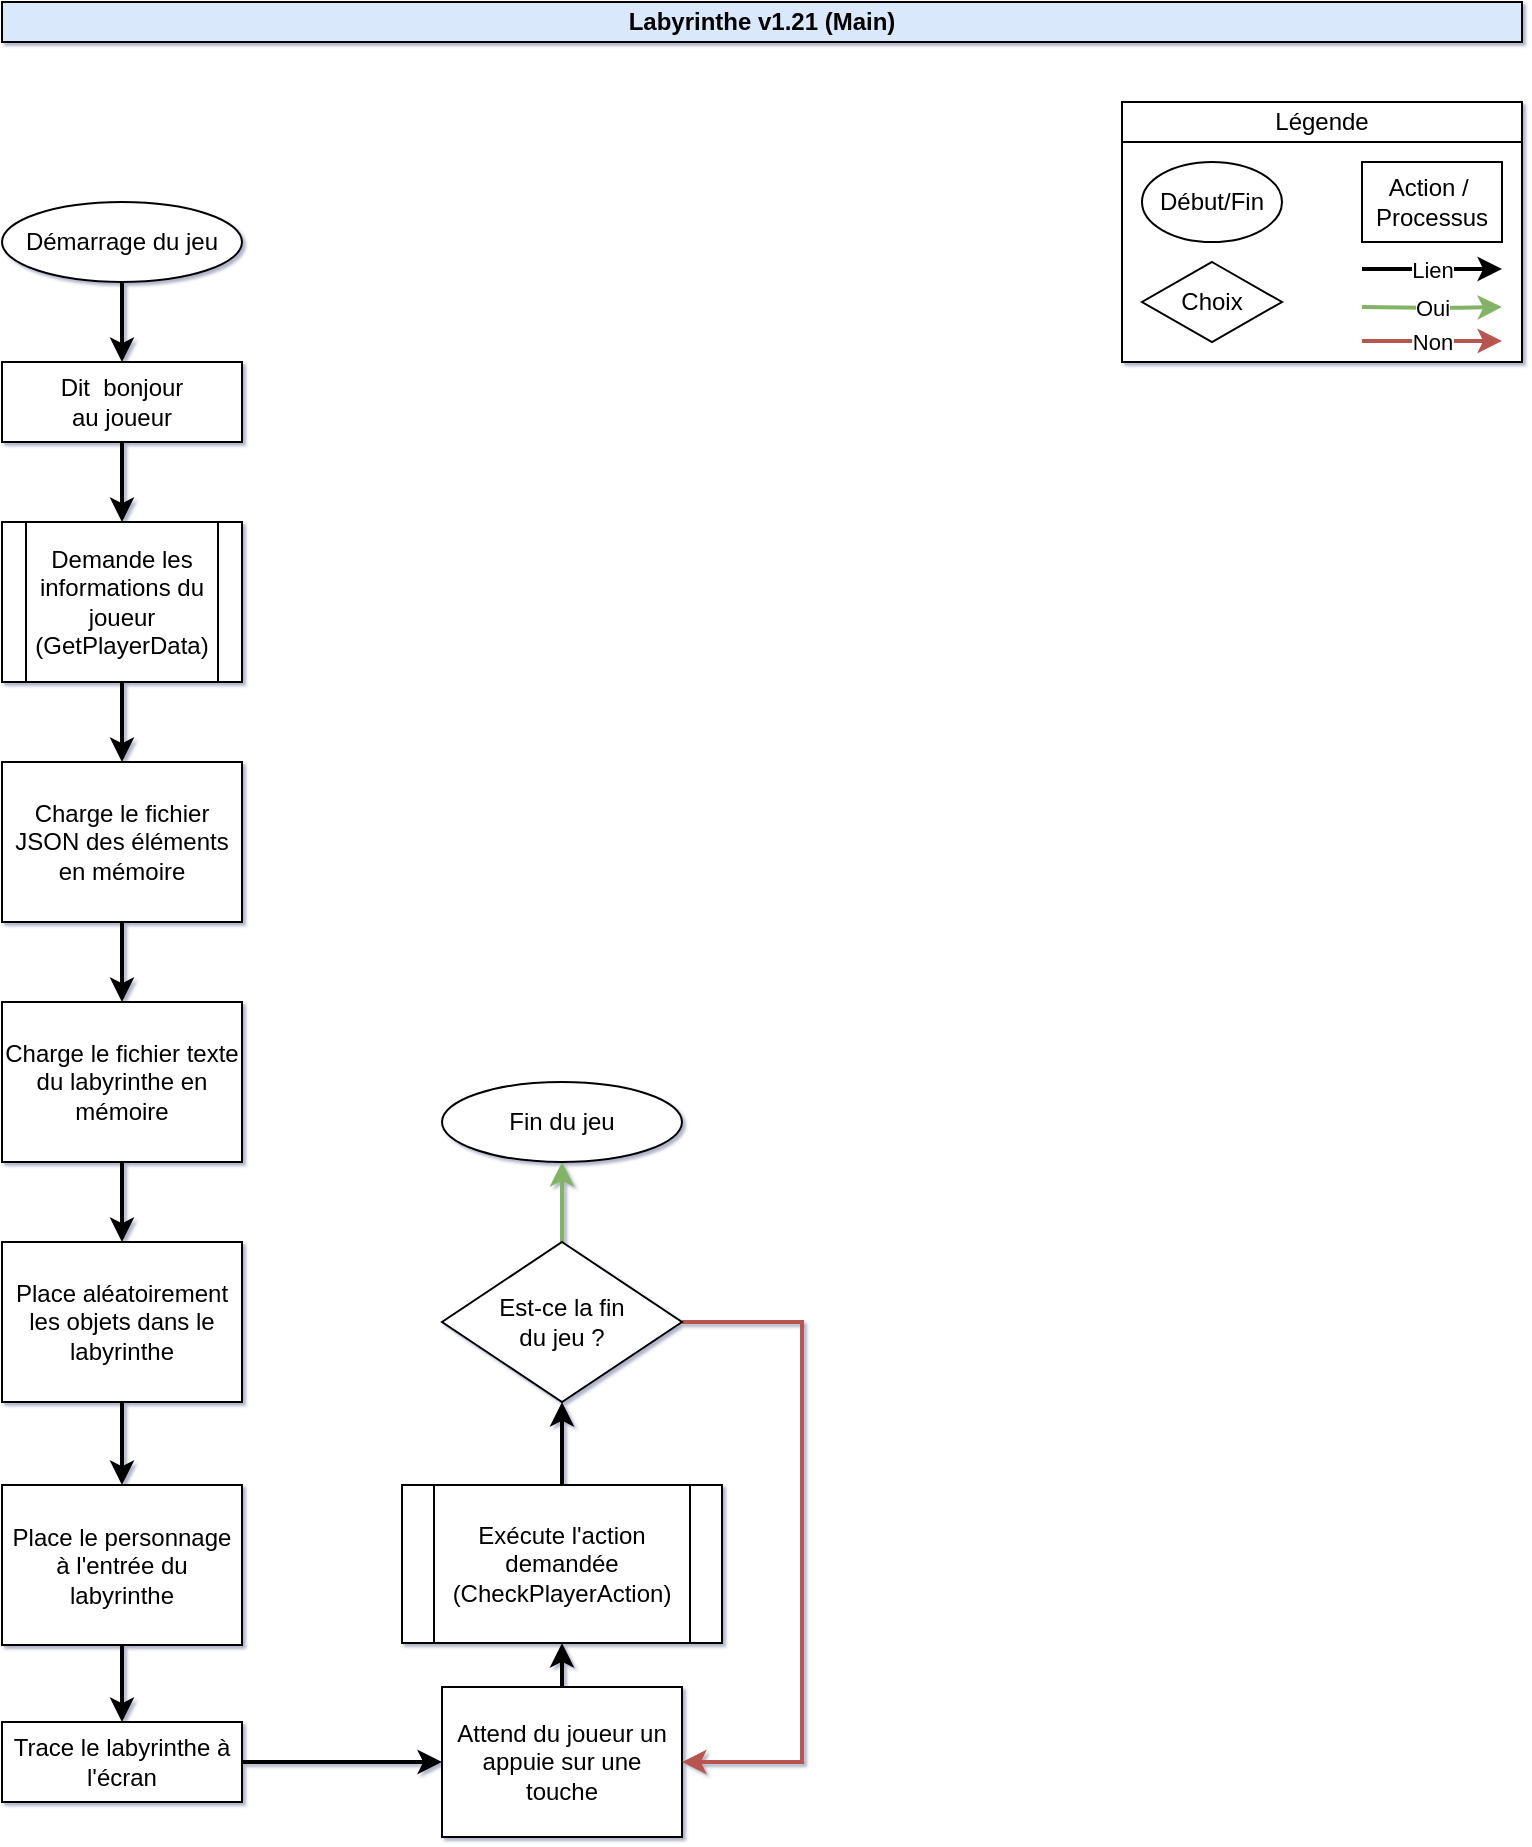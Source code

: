 <mxfile version="12.3.2" type="device" pages="3"><diagram id="22BCVVgQXOt4xU70KWVe" name="Main"><mxGraphModel dx="1086" dy="806" grid="1" gridSize="10" guides="1" tooltips="1" connect="1" arrows="1" fold="1" page="1" pageScale="1" pageWidth="827" pageHeight="1169" math="0" shadow="1"><root><mxCell id="0"/><mxCell id="1" parent="0"/><mxCell id="TJeggRest-hVpRtpfZT9-1" value="Démarrage du jeu" style="ellipse;whiteSpace=wrap;html=1;" parent="1" vertex="1"><mxGeometry x="40" y="120" width="120" height="40" as="geometry"/></mxCell><mxCell id="TJeggRest-hVpRtpfZT9-2" value="Dit&amp;nbsp; bonjour&lt;br&gt;au joueur" style="rounded=0;whiteSpace=wrap;html=1;" parent="1" vertex="1"><mxGeometry x="40" y="200" width="120" height="40" as="geometry"/></mxCell><mxCell id="TJeggRest-hVpRtpfZT9-6" value="" style="endArrow=classic;html=1;strokeWidth=2;exitX=0.5;exitY=1;exitDx=0;exitDy=0;entryX=0.5;entryY=0;entryDx=0;entryDy=0;" parent="1" source="TJeggRest-hVpRtpfZT9-1" target="TJeggRest-hVpRtpfZT9-2" edge="1"><mxGeometry width="50" height="50" relative="1" as="geometry"><mxPoint x="238" y="230" as="sourcePoint"/><mxPoint x="288" y="180" as="targetPoint"/></mxGeometry></mxCell><mxCell id="TJeggRest-hVpRtpfZT9-8" value="" style="endArrow=classic;html=1;strokeWidth=2;exitX=0.5;exitY=1;exitDx=0;exitDy=0;entryX=0.5;entryY=0;entryDx=0;entryDy=0;" parent="1" source="TJeggRest-hVpRtpfZT9-2" target="S3ynBQ1dF7IIiQhIlIa0-1" edge="1"><mxGeometry width="50" height="50" relative="1" as="geometry"><mxPoint x="118" y="180" as="sourcePoint"/><mxPoint x="98" y="280" as="targetPoint"/></mxGeometry></mxCell><mxCell id="TJeggRest-hVpRtpfZT9-9" value="Charge le fichier JSON des éléments en mémoire" style="rounded=0;whiteSpace=wrap;html=1;" parent="1" vertex="1"><mxGeometry x="40" y="400" width="120" height="80" as="geometry"/></mxCell><mxCell id="TJeggRest-hVpRtpfZT9-10" value="Place le personnage à l'entrée du labyrinthe" style="rounded=0;whiteSpace=wrap;html=1;" parent="1" vertex="1"><mxGeometry x="40" y="761.5" width="120" height="80" as="geometry"/></mxCell><mxCell id="TJeggRest-hVpRtpfZT9-31" style="edgeStyle=orthogonalEdgeStyle;rounded=0;orthogonalLoop=1;jettySize=auto;html=1;entryX=0;entryY=0.5;entryDx=0;entryDy=0;strokeWidth=2;" parent="1" source="TJeggRest-hVpRtpfZT9-11" target="TJeggRest-hVpRtpfZT9-15" edge="1"><mxGeometry relative="1" as="geometry"/></mxCell><mxCell id="TJeggRest-hVpRtpfZT9-11" value="Trace le labyrinthe à l'écran" style="rounded=0;whiteSpace=wrap;html=1;" parent="1" vertex="1"><mxGeometry x="40" y="880" width="120" height="40" as="geometry"/></mxCell><mxCell id="TJeggRest-hVpRtpfZT9-12" value="" style="endArrow=classic;html=1;strokeWidth=2;exitX=0.5;exitY=1;exitDx=0;exitDy=0;entryX=0.5;entryY=0;entryDx=0;entryDy=0;" parent="1" source="TJeggRest-hVpRtpfZT9-10" target="TJeggRest-hVpRtpfZT9-11" edge="1"><mxGeometry width="50" height="50" relative="1" as="geometry"><mxPoint x="108" y="570" as="sourcePoint"/><mxPoint x="108" y="610" as="targetPoint"/></mxGeometry></mxCell><mxCell id="TJeggRest-hVpRtpfZT9-32" style="edgeStyle=orthogonalEdgeStyle;rounded=0;orthogonalLoop=1;jettySize=auto;html=1;exitX=0.5;exitY=0;exitDx=0;exitDy=0;entryX=0.5;entryY=1;entryDx=0;entryDy=0;strokeWidth=2;" parent="1" source="TJeggRest-hVpRtpfZT9-15" target="S3ynBQ1dF7IIiQhIlIa0-3" edge="1"><mxGeometry relative="1" as="geometry"/></mxCell><mxCell id="TJeggRest-hVpRtpfZT9-15" value="Attend du joueur un appuie sur une touche" style="rounded=0;whiteSpace=wrap;html=1;" parent="1" vertex="1"><mxGeometry x="260" y="862.5" width="120" height="75" as="geometry"/></mxCell><mxCell id="TJeggRest-hVpRtpfZT9-57" value="" style="edgeStyle=orthogonalEdgeStyle;rounded=0;orthogonalLoop=1;jettySize=auto;html=1;strokeWidth=2;fillColor=#d5e8d4;strokeColor=#82b366;exitX=0.5;exitY=0;exitDx=0;exitDy=0;entryX=0.5;entryY=1;entryDx=0;entryDy=0;" parent="1" source="S3ynBQ1dF7IIiQhIlIa0-4" target="S3ynBQ1dF7IIiQhIlIa0-5" edge="1"><mxGeometry relative="1" as="geometry"/></mxCell><mxCell id="TJeggRest-hVpRtpfZT9-53" style="edgeStyle=orthogonalEdgeStyle;rounded=0;orthogonalLoop=1;jettySize=auto;html=1;strokeWidth=2;fillColor=#f8cecc;strokeColor=#b85450;exitX=1;exitY=0.5;exitDx=0;exitDy=0;entryX=1;entryY=0.5;entryDx=0;entryDy=0;" parent="1" source="S3ynBQ1dF7IIiQhIlIa0-4" edge="1" target="TJeggRest-hVpRtpfZT9-15"><mxGeometry relative="1" as="geometry"><Array as="points"><mxPoint x="440" y="680"/><mxPoint x="440" y="900"/></Array><mxPoint x="358" y="920" as="targetPoint"/></mxGeometry></mxCell><mxCell id="TJeggRest-hVpRtpfZT9-61" value="Labyrinthe v1.21 (Main)" style="text;html=1;strokeColor=#000000;fillColor=#dae8fc;align=center;verticalAlign=middle;whiteSpace=wrap;rounded=0;fontStyle=1" parent="1" vertex="1"><mxGeometry x="40" y="20" width="760" height="20" as="geometry"/></mxCell><mxCell id="TJeggRest-hVpRtpfZT9-62" value="" style="rounded=0;whiteSpace=wrap;html=1;strokeColor=#000000;" parent="1" vertex="1"><mxGeometry x="600" y="70" width="200" height="130" as="geometry"/></mxCell><mxCell id="TJeggRest-hVpRtpfZT9-63" value="Début/Fin" style="ellipse;whiteSpace=wrap;html=1;" parent="1" vertex="1"><mxGeometry x="610" y="100" width="70" height="40" as="geometry"/></mxCell><mxCell id="TJeggRest-hVpRtpfZT9-65" value="Action /&amp;nbsp;&lt;br&gt;Processus" style="rounded=0;whiteSpace=wrap;html=1;" parent="1" vertex="1"><mxGeometry x="720" y="100" width="70" height="40" as="geometry"/></mxCell><mxCell id="TJeggRest-hVpRtpfZT9-66" value="Choix" style="rhombus;whiteSpace=wrap;html=1;strokeColor=#000000;" parent="1" vertex="1"><mxGeometry x="610" y="150" width="70" height="40" as="geometry"/></mxCell><mxCell id="TJeggRest-hVpRtpfZT9-68" value="Lien" style="endArrow=classic;html=1;strokeWidth=2;" parent="1" edge="1"><mxGeometry width="50" height="50" relative="1" as="geometry"><mxPoint x="720" y="153.5" as="sourcePoint"/><mxPoint x="790" y="153.5" as="targetPoint"/></mxGeometry></mxCell><mxCell id="TJeggRest-hVpRtpfZT9-71" value="Légende" style="rounded=0;whiteSpace=wrap;html=1;strokeColor=#000000;" parent="1" vertex="1"><mxGeometry x="600" y="70" width="200" height="20" as="geometry"/></mxCell><mxCell id="TJeggRest-hVpRtpfZT9-74" value="Oui" style="endArrow=classic;html=1;strokeWidth=2;fillColor=#d5e8d4;strokeColor=#82b366;" parent="1" edge="1"><mxGeometry width="50" height="50" relative="1" as="geometry"><mxPoint x="720" y="172.5" as="sourcePoint"/><mxPoint x="790" y="172.5" as="targetPoint"/><Array as="points"><mxPoint x="760" y="173"/></Array></mxGeometry></mxCell><mxCell id="TJeggRest-hVpRtpfZT9-75" value="Non" style="endArrow=classic;html=1;strokeWidth=2;fillColor=#f8cecc;strokeColor=#b85450;" parent="1" edge="1"><mxGeometry width="50" height="50" relative="1" as="geometry"><mxPoint x="720" y="189.5" as="sourcePoint"/><mxPoint x="790" y="189.5" as="targetPoint"/></mxGeometry></mxCell><mxCell id="B906eJKEYSrAKfcNrqEf-1" value="&lt;span style=&quot;white-space: normal&quot;&gt;Charge le fichier texte du labyrinthe en mémoire&lt;/span&gt;" style="rounded=0;whiteSpace=wrap;html=1;" parent="1" vertex="1"><mxGeometry x="40" y="520" width="120" height="80" as="geometry"/></mxCell><mxCell id="B906eJKEYSrAKfcNrqEf-2" value="" style="endArrow=classic;html=1;strokeWidth=2;exitX=0.5;exitY=1;exitDx=0;exitDy=0;entryX=0.5;entryY=0;entryDx=0;entryDy=0;" parent="1" source="TJeggRest-hVpRtpfZT9-9" target="B906eJKEYSrAKfcNrqEf-1" edge="1"><mxGeometry width="50" height="50" relative="1" as="geometry"><mxPoint x="98" y="520" as="sourcePoint"/><mxPoint x="98" y="760" as="targetPoint"/></mxGeometry></mxCell><mxCell id="B906eJKEYSrAKfcNrqEf-5" style="edgeStyle=orthogonalEdgeStyle;rounded=0;orthogonalLoop=1;jettySize=auto;html=1;exitX=0.5;exitY=1;exitDx=0;exitDy=0;entryX=0.5;entryY=0;entryDx=0;entryDy=0;strokeWidth=2;" parent="1" source="B906eJKEYSrAKfcNrqEf-3" target="TJeggRest-hVpRtpfZT9-10" edge="1"><mxGeometry relative="1" as="geometry"/></mxCell><mxCell id="B906eJKEYSrAKfcNrqEf-3" value="Place aléatoirement les objets dans le labyrinthe" style="rounded=0;whiteSpace=wrap;html=1;" parent="1" vertex="1"><mxGeometry x="40" y="640" width="120" height="80" as="geometry"/></mxCell><mxCell id="B906eJKEYSrAKfcNrqEf-4" value="" style="endArrow=classic;html=1;strokeWidth=2;exitX=0.5;exitY=1;exitDx=0;exitDy=0;entryX=0.5;entryY=0;entryDx=0;entryDy=0;" parent="1" source="B906eJKEYSrAKfcNrqEf-1" target="B906eJKEYSrAKfcNrqEf-3" edge="1"><mxGeometry width="50" height="50" relative="1" as="geometry"><mxPoint x="98" y="640" as="sourcePoint"/><mxPoint x="98" y="760" as="targetPoint"/></mxGeometry></mxCell><mxCell id="S3ynBQ1dF7IIiQhIlIa0-2" style="edgeStyle=orthogonalEdgeStyle;rounded=0;orthogonalLoop=1;jettySize=auto;html=1;entryX=0.5;entryY=0;entryDx=0;entryDy=0;strokeWidth=2;" edge="1" parent="1" source="S3ynBQ1dF7IIiQhIlIa0-1" target="TJeggRest-hVpRtpfZT9-9"><mxGeometry relative="1" as="geometry"/></mxCell><mxCell id="S3ynBQ1dF7IIiQhIlIa0-1" value="Demande les informations du joueur&lt;br&gt;(GetPlayerData)" style="shape=process;whiteSpace=wrap;html=1;backgroundOutline=1;" vertex="1" parent="1"><mxGeometry x="40" y="280" width="120" height="80" as="geometry"/></mxCell><mxCell id="S3ynBQ1dF7IIiQhIlIa0-6" style="edgeStyle=orthogonalEdgeStyle;rounded=0;orthogonalLoop=1;jettySize=auto;html=1;entryX=0.5;entryY=1;entryDx=0;entryDy=0;strokeWidth=2;" edge="1" parent="1" source="S3ynBQ1dF7IIiQhIlIa0-3" target="S3ynBQ1dF7IIiQhIlIa0-4"><mxGeometry relative="1" as="geometry"/></mxCell><mxCell id="S3ynBQ1dF7IIiQhIlIa0-3" value="Exécute l'action demandée&lt;br&gt;(CheckPlayerAction)" style="shape=process;whiteSpace=wrap;html=1;backgroundOutline=1;" vertex="1" parent="1"><mxGeometry x="240" y="761.5" width="160" height="79" as="geometry"/></mxCell><mxCell id="S3ynBQ1dF7IIiQhIlIa0-4" value="Est-ce la fin&lt;br&gt;du jeu ?" style="rhombus;whiteSpace=wrap;html=1;" vertex="1" parent="1"><mxGeometry x="260" y="640" width="120" height="80" as="geometry"/></mxCell><mxCell id="S3ynBQ1dF7IIiQhIlIa0-5" value="Fin du jeu" style="ellipse;whiteSpace=wrap;html=1;" vertex="1" parent="1"><mxGeometry x="260" y="560" width="120" height="40" as="geometry"/></mxCell></root></mxGraphModel></diagram><diagram id="LyIRMfTjGdFzCc_84nLe" name="GetPlayerData"><mxGraphModel dx="1086" dy="806" grid="1" gridSize="10" guides="1" tooltips="1" connect="1" arrows="1" fold="1" page="1" pageScale="1" pageWidth="827" pageHeight="1169" math="0" shadow="0"><root><mxCell id="62RoS8IomQHKgxI6j1rF-0"/><mxCell id="62RoS8IomQHKgxI6j1rF-1" parent="62RoS8IomQHKgxI6j1rF-0"/><mxCell id="MJ6RHGpvH4l5yKSCgv6k-0" value="Début de la fonction" style="ellipse;whiteSpace=wrap;html=1;" vertex="1" parent="62RoS8IomQHKgxI6j1rF-1"><mxGeometry x="282" y="120" width="120" height="40" as="geometry"/></mxCell><mxCell id="MJ6RHGpvH4l5yKSCgv6k-2" value="Demande son nom au joueur" style="rounded=0;whiteSpace=wrap;html=1;" vertex="1" parent="62RoS8IomQHKgxI6j1rF-1"><mxGeometry x="282" y="200" width="120" height="40" as="geometry"/></mxCell><mxCell id="hg0xn4NGWeJwZ_eV-Nwo-10" style="edgeStyle=orthogonalEdgeStyle;rounded=0;orthogonalLoop=1;jettySize=auto;html=1;exitX=0.5;exitY=1;exitDx=0;exitDy=0;entryX=0.5;entryY=0;entryDx=0;entryDy=0;fillColor=#d5e8d4;strokeColor=#82b366;strokeWidth=2;" edge="1" parent="62RoS8IomQHKgxI6j1rF-1" source="MJ6RHGpvH4l5yKSCgv6k-3" target="hg0xn4NGWeJwZ_eV-Nwo-9"><mxGeometry relative="1" as="geometry"/></mxCell><mxCell id="MJ6RHGpvH4l5yKSCgv6k-3" value="Le nom est &lt;br&gt;saisi ?" style="rhombus;whiteSpace=wrap;html=1;" vertex="1" parent="62RoS8IomQHKgxI6j1rF-1"><mxGeometry x="282" y="280" width="120" height="40" as="geometry"/></mxCell><mxCell id="MJ6RHGpvH4l5yKSCgv6k-4" value="" style="endArrow=classic;html=1;exitX=0;exitY=0.5;exitDx=0;exitDy=0;entryX=0;entryY=0.5;entryDx=0;entryDy=0;strokeWidth=2;fillColor=#f8cecc;strokeColor=#b85450;" edge="1" parent="62RoS8IomQHKgxI6j1rF-1" source="MJ6RHGpvH4l5yKSCgv6k-3" target="MJ6RHGpvH4l5yKSCgv6k-2"><mxGeometry width="50" height="50" relative="1" as="geometry"><mxPoint x="280" y="390" as="sourcePoint"/><mxPoint x="330" y="340" as="targetPoint"/><Array as="points"><mxPoint x="260" y="300"/><mxPoint x="260" y="220"/></Array></mxGeometry></mxCell><mxCell id="MJ6RHGpvH4l5yKSCgv6k-5" value="" style="endArrow=classic;html=1;strokeWidth=2;exitX=0.5;exitY=1;exitDx=0;exitDy=0;entryX=0.5;entryY=0;entryDx=0;entryDy=0;" edge="1" parent="62RoS8IomQHKgxI6j1rF-1" source="MJ6RHGpvH4l5yKSCgv6k-0" target="MJ6RHGpvH4l5yKSCgv6k-2"><mxGeometry width="50" height="50" relative="1" as="geometry"><mxPoint x="480" y="230" as="sourcePoint"/><mxPoint x="340" y="200" as="targetPoint"/></mxGeometry></mxCell><mxCell id="MJ6RHGpvH4l5yKSCgv6k-6" value="" style="endArrow=classic;html=1;strokeWidth=2;exitX=0.5;exitY=1;exitDx=0;exitDy=0;entryX=0.5;entryY=0;entryDx=0;entryDy=0;" edge="1" parent="62RoS8IomQHKgxI6j1rF-1" source="MJ6RHGpvH4l5yKSCgv6k-2" target="MJ6RHGpvH4l5yKSCgv6k-3"><mxGeometry width="50" height="50" relative="1" as="geometry"><mxPoint x="350" y="90" as="sourcePoint"/><mxPoint x="350" y="130" as="targetPoint"/></mxGeometry></mxCell><mxCell id="hg0xn4NGWeJwZ_eV-Nwo-0" value="Labyrinthe v1.21 (Get player data)" style="text;html=1;strokeColor=#000000;fillColor=#dae8fc;align=center;verticalAlign=middle;whiteSpace=wrap;rounded=0;fontStyle=1" vertex="1" parent="62RoS8IomQHKgxI6j1rF-1"><mxGeometry x="40" y="20" width="760" height="20" as="geometry"/></mxCell><mxCell id="hg0xn4NGWeJwZ_eV-Nwo-1" value="" style="rounded=0;whiteSpace=wrap;html=1;strokeColor=#000000;" vertex="1" parent="62RoS8IomQHKgxI6j1rF-1"><mxGeometry x="600" y="70" width="200" height="130" as="geometry"/></mxCell><mxCell id="hg0xn4NGWeJwZ_eV-Nwo-2" value="Début/Fin" style="ellipse;whiteSpace=wrap;html=1;" vertex="1" parent="62RoS8IomQHKgxI6j1rF-1"><mxGeometry x="610" y="100" width="70" height="40" as="geometry"/></mxCell><mxCell id="hg0xn4NGWeJwZ_eV-Nwo-3" value="Action /&amp;nbsp;&lt;br&gt;Processus" style="rounded=0;whiteSpace=wrap;html=1;" vertex="1" parent="62RoS8IomQHKgxI6j1rF-1"><mxGeometry x="720" y="100" width="70" height="40" as="geometry"/></mxCell><mxCell id="hg0xn4NGWeJwZ_eV-Nwo-4" value="Choix" style="rhombus;whiteSpace=wrap;html=1;strokeColor=#000000;" vertex="1" parent="62RoS8IomQHKgxI6j1rF-1"><mxGeometry x="610" y="150" width="70" height="40" as="geometry"/></mxCell><mxCell id="hg0xn4NGWeJwZ_eV-Nwo-5" value="Lien" style="endArrow=classic;html=1;strokeWidth=2;" edge="1" parent="62RoS8IomQHKgxI6j1rF-1"><mxGeometry width="50" height="50" relative="1" as="geometry"><mxPoint x="720" y="153.5" as="sourcePoint"/><mxPoint x="790" y="153.5" as="targetPoint"/></mxGeometry></mxCell><mxCell id="hg0xn4NGWeJwZ_eV-Nwo-6" value="Légende" style="rounded=0;whiteSpace=wrap;html=1;strokeColor=#000000;" vertex="1" parent="62RoS8IomQHKgxI6j1rF-1"><mxGeometry x="600" y="70" width="200" height="20" as="geometry"/></mxCell><mxCell id="hg0xn4NGWeJwZ_eV-Nwo-7" value="Oui" style="endArrow=classic;html=1;strokeWidth=2;fillColor=#d5e8d4;strokeColor=#82b366;" edge="1" parent="62RoS8IomQHKgxI6j1rF-1"><mxGeometry width="50" height="50" relative="1" as="geometry"><mxPoint x="720" y="172.5" as="sourcePoint"/><mxPoint x="790" y="172.5" as="targetPoint"/><Array as="points"><mxPoint x="760" y="173"/></Array></mxGeometry></mxCell><mxCell id="hg0xn4NGWeJwZ_eV-Nwo-8" value="Non" style="endArrow=classic;html=1;strokeWidth=2;fillColor=#f8cecc;strokeColor=#b85450;" edge="1" parent="62RoS8IomQHKgxI6j1rF-1"><mxGeometry width="50" height="50" relative="1" as="geometry"><mxPoint x="720" y="189.5" as="sourcePoint"/><mxPoint x="790" y="189.5" as="targetPoint"/></mxGeometry></mxCell><mxCell id="hg0xn4NGWeJwZ_eV-Nwo-9" value="Retour de &amp;lt;Nom&amp;gt;" style="ellipse;whiteSpace=wrap;html=1;" vertex="1" parent="62RoS8IomQHKgxI6j1rF-1"><mxGeometry x="282" y="360" width="120" height="40" as="geometry"/></mxCell></root></mxGraphModel></diagram><diagram id="oZ0uXhqIl3_WeDmedHBo" name="CheckPlayerAction"><mxGraphModel dx="1086" dy="806" grid="1" gridSize="10" guides="1" tooltips="1" connect="1" arrows="1" fold="1" page="1" pageScale="1" pageWidth="827" pageHeight="1169" math="0" shadow="0"><root><mxCell id="VJTsCVgeUJkcWkNpv4SE-0"/><mxCell id="VJTsCVgeUJkcWkNpv4SE-1" parent="VJTsCVgeUJkcWkNpv4SE-0"/><mxCell id="Ajtw5TAqwXxgTly5bQa8-0" value="Début de la fonction" style="ellipse;whiteSpace=wrap;html=1;" vertex="1" parent="VJTsCVgeUJkcWkNpv4SE-1"><mxGeometry x="80" y="120" width="120" height="40" as="geometry"/></mxCell><mxCell id="Ajtw5TAqwXxgTly5bQa8-5" value="" style="endArrow=classic;html=1;strokeWidth=2;exitX=0.5;exitY=1;exitDx=0;exitDy=0;entryX=0.5;entryY=0;entryDx=0;entryDy=0;" edge="1" parent="VJTsCVgeUJkcWkNpv4SE-1" source="Ajtw5TAqwXxgTly5bQa8-0" target="Ajtw5TAqwXxgTly5bQa8-40"><mxGeometry width="50" height="50" relative="1" as="geometry"><mxPoint x="280" y="230" as="sourcePoint"/><mxPoint x="140" y="200" as="targetPoint"/></mxGeometry></mxCell><mxCell id="Ajtw5TAqwXxgTly5bQa8-17" style="edgeStyle=orthogonalEdgeStyle;rounded=0;orthogonalLoop=1;jettySize=auto;html=1;strokeWidth=2;fillColor=#f8cecc;strokeColor=#b85450;exitX=0.5;exitY=1;exitDx=0;exitDy=0;entryX=0.5;entryY=0;entryDx=0;entryDy=0;" edge="1" parent="VJTsCVgeUJkcWkNpv4SE-1" source="Ajtw5TAqwXxgTly5bQa8-25" target="Ajtw5TAqwXxgTly5bQa8-20"><mxGeometry relative="1" as="geometry"><mxPoint x="170" y="510" as="targetPoint"/></mxGeometry></mxCell><mxCell id="Ajtw5TAqwXxgTly5bQa8-18" style="edgeStyle=orthogonalEdgeStyle;rounded=0;orthogonalLoop=1;jettySize=auto;html=1;entryX=0;entryY=0.5;entryDx=0;entryDy=0;strokeWidth=2;" edge="1" parent="VJTsCVgeUJkcWkNpv4SE-1" source="Ajtw5TAqwXxgTly5bQa8-20" target="Ajtw5TAqwXxgTly5bQa8-22"><mxGeometry relative="1" as="geometry"/></mxCell><mxCell id="Ajtw5TAqwXxgTly5bQa8-19" value="" style="edgeStyle=orthogonalEdgeStyle;rounded=0;orthogonalLoop=1;jettySize=auto;html=1;strokeWidth=2;fillColor=#d5e8d4;strokeColor=#82b366;" edge="1" parent="VJTsCVgeUJkcWkNpv4SE-1" source="Ajtw5TAqwXxgTly5bQa8-20" target="Ajtw5TAqwXxgTly5bQa8-22"><mxGeometry relative="1" as="geometry"/></mxCell><mxCell id="Ajtw5TAqwXxgTly5bQa8-20" value="Touche H" style="rhombus;whiteSpace=wrap;html=1;" vertex="1" parent="VJTsCVgeUJkcWkNpv4SE-1"><mxGeometry x="80" y="520" width="120" height="40" as="geometry"/></mxCell><mxCell id="Ajtw5TAqwXxgTly5bQa8-21" style="edgeStyle=orthogonalEdgeStyle;rounded=0;orthogonalLoop=1;jettySize=auto;html=1;strokeWidth=2;" edge="1" parent="VJTsCVgeUJkcWkNpv4SE-1" source="Ajtw5TAqwXxgTly5bQa8-22"><mxGeometry relative="1" as="geometry"><mxPoint x="400" y="300" as="targetPoint"/><Array as="points"><mxPoint x="380" y="540"/><mxPoint x="380" y="300"/></Array></mxGeometry></mxCell><mxCell id="Ajtw5TAqwXxgTly5bQa8-22" value="Calcule une nouvelle position 1 case plus haut" style="rounded=0;whiteSpace=wrap;html=1;" vertex="1" parent="VJTsCVgeUJkcWkNpv4SE-1"><mxGeometry x="240" y="520" width="120" height="40" as="geometry"/></mxCell><mxCell id="Ajtw5TAqwXxgTly5bQa8-23" style="edgeStyle=orthogonalEdgeStyle;rounded=0;orthogonalLoop=1;jettySize=auto;html=1;strokeWidth=2;fillColor=#f8cecc;strokeColor=#b85450;exitX=0.5;exitY=1;exitDx=0;exitDy=0;entryX=0.5;entryY=0;entryDx=0;entryDy=0;" edge="1" parent="VJTsCVgeUJkcWkNpv4SE-1" source="Ajtw5TAqwXxgTly5bQa8-30" target="Ajtw5TAqwXxgTly5bQa8-25"><mxGeometry relative="1" as="geometry"><mxPoint x="180" y="420" as="targetPoint"/></mxGeometry></mxCell><mxCell id="Ajtw5TAqwXxgTly5bQa8-24" style="edgeStyle=orthogonalEdgeStyle;rounded=0;orthogonalLoop=1;jettySize=auto;html=1;entryX=0;entryY=0.5;entryDx=0;entryDy=0;strokeWidth=2;fillColor=#d5e8d4;strokeColor=#82b366;" edge="1" parent="VJTsCVgeUJkcWkNpv4SE-1" source="Ajtw5TAqwXxgTly5bQa8-25" target="Ajtw5TAqwXxgTly5bQa8-27"><mxGeometry relative="1" as="geometry"/></mxCell><mxCell id="Ajtw5TAqwXxgTly5bQa8-25" value="Touche B" style="rhombus;whiteSpace=wrap;html=1;" vertex="1" parent="VJTsCVgeUJkcWkNpv4SE-1"><mxGeometry x="80" y="440" width="120" height="40" as="geometry"/></mxCell><mxCell id="Ajtw5TAqwXxgTly5bQa8-26" style="edgeStyle=orthogonalEdgeStyle;rounded=0;orthogonalLoop=1;jettySize=auto;html=1;entryX=0;entryY=0.5;entryDx=0;entryDy=0;strokeWidth=2;" edge="1" parent="VJTsCVgeUJkcWkNpv4SE-1" source="Ajtw5TAqwXxgTly5bQa8-27" target="Ajtw5TAqwXxgTly5bQa8-48"><mxGeometry relative="1" as="geometry"><Array as="points"><mxPoint x="381" y="460"/><mxPoint x="381" y="300"/></Array></mxGeometry></mxCell><mxCell id="Ajtw5TAqwXxgTly5bQa8-27" value="Calcule une nouvelle position 1 case plus bas" style="rounded=0;whiteSpace=wrap;html=1;" vertex="1" parent="VJTsCVgeUJkcWkNpv4SE-1"><mxGeometry x="240" y="440" width="120" height="40" as="geometry"/></mxCell><mxCell id="Ajtw5TAqwXxgTly5bQa8-28" style="edgeStyle=orthogonalEdgeStyle;rounded=0;orthogonalLoop=1;jettySize=auto;html=1;strokeWidth=2;fillColor=#f8cecc;strokeColor=#b85450;exitX=0.5;exitY=1;exitDx=0;exitDy=0;entryX=0.5;entryY=0;entryDx=0;entryDy=0;" edge="1" parent="VJTsCVgeUJkcWkNpv4SE-1" source="Ajtw5TAqwXxgTly5bQa8-35" target="Ajtw5TAqwXxgTly5bQa8-30"><mxGeometry relative="1" as="geometry"><mxPoint x="170" y="330" as="targetPoint"/></mxGeometry></mxCell><mxCell id="Ajtw5TAqwXxgTly5bQa8-29" style="edgeStyle=orthogonalEdgeStyle;rounded=0;orthogonalLoop=1;jettySize=auto;html=1;entryX=0;entryY=0.5;entryDx=0;entryDy=0;strokeWidth=2;fillColor=#d5e8d4;strokeColor=#82b366;" edge="1" parent="VJTsCVgeUJkcWkNpv4SE-1" source="Ajtw5TAqwXxgTly5bQa8-30" target="Ajtw5TAqwXxgTly5bQa8-32"><mxGeometry relative="1" as="geometry"/></mxCell><mxCell id="Ajtw5TAqwXxgTly5bQa8-30" value="Touche G" style="rhombus;whiteSpace=wrap;html=1;" vertex="1" parent="VJTsCVgeUJkcWkNpv4SE-1"><mxGeometry x="80" y="360" width="120" height="40" as="geometry"/></mxCell><mxCell id="Ajtw5TAqwXxgTly5bQa8-31" style="edgeStyle=orthogonalEdgeStyle;rounded=0;orthogonalLoop=1;jettySize=auto;html=1;entryX=0;entryY=0.5;entryDx=0;entryDy=0;strokeWidth=2;" edge="1" parent="VJTsCVgeUJkcWkNpv4SE-1" source="Ajtw5TAqwXxgTly5bQa8-32" target="Ajtw5TAqwXxgTly5bQa8-48"><mxGeometry relative="1" as="geometry"/></mxCell><mxCell id="Ajtw5TAqwXxgTly5bQa8-32" value="Calcule une nouvelle position 1 case plus à gauche" style="rounded=0;whiteSpace=wrap;html=1;" vertex="1" parent="VJTsCVgeUJkcWkNpv4SE-1"><mxGeometry x="240" y="360" width="120" height="40" as="geometry"/></mxCell><mxCell id="Ajtw5TAqwXxgTly5bQa8-33" style="edgeStyle=orthogonalEdgeStyle;rounded=0;orthogonalLoop=1;jettySize=auto;html=1;strokeWidth=2;fillColor=#f8cecc;strokeColor=#b85450;exitX=0.5;exitY=1;exitDx=0;exitDy=0;entryX=0.5;entryY=0;entryDx=0;entryDy=0;" edge="1" parent="VJTsCVgeUJkcWkNpv4SE-1" source="Ajtw5TAqwXxgTly5bQa8-40" target="Ajtw5TAqwXxgTly5bQa8-35"><mxGeometry relative="1" as="geometry"><mxPoint x="190" y="260" as="targetPoint"/></mxGeometry></mxCell><mxCell id="Ajtw5TAqwXxgTly5bQa8-34" style="edgeStyle=orthogonalEdgeStyle;rounded=0;orthogonalLoop=1;jettySize=auto;html=1;entryX=0;entryY=0.5;entryDx=0;entryDy=0;strokeWidth=2;fillColor=#d5e8d4;strokeColor=#82b366;" edge="1" parent="VJTsCVgeUJkcWkNpv4SE-1" source="Ajtw5TAqwXxgTly5bQa8-35" target="Ajtw5TAqwXxgTly5bQa8-37"><mxGeometry relative="1" as="geometry"/></mxCell><mxCell id="Ajtw5TAqwXxgTly5bQa8-35" value="Touche D" style="rhombus;whiteSpace=wrap;html=1;" vertex="1" parent="VJTsCVgeUJkcWkNpv4SE-1"><mxGeometry x="80" y="280" width="120" height="40" as="geometry"/></mxCell><mxCell id="Ajtw5TAqwXxgTly5bQa8-36" style="edgeStyle=orthogonalEdgeStyle;rounded=0;orthogonalLoop=1;jettySize=auto;html=1;entryX=0;entryY=0.5;entryDx=0;entryDy=0;strokeWidth=2;" edge="1" parent="VJTsCVgeUJkcWkNpv4SE-1" source="Ajtw5TAqwXxgTly5bQa8-37" target="Ajtw5TAqwXxgTly5bQa8-48"><mxGeometry relative="1" as="geometry"/></mxCell><mxCell id="Ajtw5TAqwXxgTly5bQa8-37" value="Calcule une nouvelle position 1 case plus à droite" style="rounded=0;whiteSpace=wrap;html=1;" vertex="1" parent="VJTsCVgeUJkcWkNpv4SE-1"><mxGeometry x="240" y="280" width="120" height="40" as="geometry"/></mxCell><mxCell id="Ajtw5TAqwXxgTly5bQa8-38" style="edgeStyle=orthogonalEdgeStyle;rounded=0;orthogonalLoop=1;jettySize=auto;html=1;entryX=0;entryY=0.5;entryDx=0;entryDy=0;strokeWidth=2;fillColor=#d5e8d4;strokeColor=#82b366;" edge="1" parent="VJTsCVgeUJkcWkNpv4SE-1" source="Ajtw5TAqwXxgTly5bQa8-40" target="Ajtw5TAqwXxgTly5bQa8-42"><mxGeometry relative="1" as="geometry"/></mxCell><mxCell id="Ajtw5TAqwXxgTly5bQa8-39" style="edgeStyle=orthogonalEdgeStyle;rounded=0;orthogonalLoop=1;jettySize=auto;html=1;entryX=0;entryY=0.25;entryDx=0;entryDy=0;strokeWidth=2;fillColor=#f8cecc;strokeColor=#b85450;" edge="1" parent="VJTsCVgeUJkcWkNpv4SE-1" source="Ajtw5TAqwXxgTly5bQa8-40"><mxGeometry relative="1" as="geometry"><Array as="points"><mxPoint x="60" y="220"/><mxPoint x="60" y="881"/></Array><mxPoint x="80" y="881" as="targetPoint"/></mxGeometry></mxCell><mxCell id="Ajtw5TAqwXxgTly5bQa8-40" value="Touche Q" style="rhombus;whiteSpace=wrap;html=1;" vertex="1" parent="VJTsCVgeUJkcWkNpv4SE-1"><mxGeometry x="80" y="200" width="120" height="40" as="geometry"/></mxCell><mxCell id="Ajtw5TAqwXxgTly5bQa8-41" style="edgeStyle=orthogonalEdgeStyle;rounded=0;orthogonalLoop=1;jettySize=auto;html=1;entryX=0;entryY=0.5;entryDx=0;entryDy=0;strokeWidth=2;" edge="1" parent="VJTsCVgeUJkcWkNpv4SE-1" source="Ajtw5TAqwXxgTly5bQa8-42" target="Ajtw5TAqwXxgTly5bQa8-43"><mxGeometry relative="1" as="geometry"/></mxCell><mxCell id="Ajtw5TAqwXxgTly5bQa8-42" value="Affiche le message :&lt;br&gt;Perdu" style="rounded=0;whiteSpace=wrap;html=1;" vertex="1" parent="VJTsCVgeUJkcWkNpv4SE-1"><mxGeometry x="240" y="200" width="120" height="40" as="geometry"/></mxCell><mxCell id="Ajtw5TAqwXxgTly5bQa8-43" value="Retour&lt;br&gt;Fin du jeu" style="ellipse;whiteSpace=wrap;html=1;" vertex="1" parent="VJTsCVgeUJkcWkNpv4SE-1"><mxGeometry x="400" y="200" width="120" height="40" as="geometry"/></mxCell><mxCell id="Ajtw5TAqwXxgTly5bQa8-44" style="edgeStyle=orthogonalEdgeStyle;rounded=0;orthogonalLoop=1;jettySize=auto;html=1;entryX=0.5;entryY=0;entryDx=0;entryDy=0;strokeWidth=2;" edge="1" parent="VJTsCVgeUJkcWkNpv4SE-1" source="Ajtw5TAqwXxgTly5bQa8-45" target="Ajtw5TAqwXxgTly5bQa8-57"><mxGeometry relative="1" as="geometry"/></mxCell><mxCell id="Ajtw5TAqwXxgTly5bQa8-45" value="Assigne la nouvelle position au personnage" style="rounded=0;whiteSpace=wrap;html=1;" vertex="1" parent="VJTsCVgeUJkcWkNpv4SE-1"><mxGeometry x="402" y="640" width="120" height="40" as="geometry"/></mxCell><mxCell id="Ajtw5TAqwXxgTly5bQa8-46" style="edgeStyle=orthogonalEdgeStyle;rounded=0;orthogonalLoop=1;jettySize=auto;html=1;entryX=1;entryY=0;entryDx=0;entryDy=0;strokeWidth=2;fillColor=#d5e8d4;strokeColor=#82b366;" edge="1" parent="VJTsCVgeUJkcWkNpv4SE-1" source="Ajtw5TAqwXxgTly5bQa8-48" target="-J05gH1EjqEb9LcmsHGx-0"><mxGeometry relative="1" as="geometry"><Array as="points"><mxPoint x="542" y="300"/><mxPoint x="542" y="780"/><mxPoint x="242" y="780"/><mxPoint x="242" y="866"/></Array><mxPoint x="200" y="900" as="targetPoint"/></mxGeometry></mxCell><mxCell id="Ajtw5TAqwXxgTly5bQa8-47" style="edgeStyle=orthogonalEdgeStyle;rounded=0;orthogonalLoop=1;jettySize=auto;html=1;entryX=0.5;entryY=0;entryDx=0;entryDy=0;strokeWidth=2;fillColor=#f8cecc;strokeColor=#b85450;" edge="1" parent="VJTsCVgeUJkcWkNpv4SE-1" source="Ajtw5TAqwXxgTly5bQa8-48" target="Ajtw5TAqwXxgTly5bQa8-84"><mxGeometry relative="1" as="geometry"/></mxCell><mxCell id="Ajtw5TAqwXxgTly5bQa8-48" value="La nouvelle&lt;br&gt;position est&lt;br&gt;hors zone ?" style="rhombus;whiteSpace=wrap;html=1;" vertex="1" parent="VJTsCVgeUJkcWkNpv4SE-1"><mxGeometry x="402" y="260" width="120" height="80" as="geometry"/></mxCell><mxCell id="Ajtw5TAqwXxgTly5bQa8-49" style="edgeStyle=orthogonalEdgeStyle;rounded=0;orthogonalLoop=1;jettySize=auto;html=1;strokeWidth=2;fillColor=#f8cecc;strokeColor=#b85450;exitX=0.5;exitY=1;exitDx=0;exitDy=0;entryX=1;entryY=1;entryDx=0;entryDy=0;" edge="1" parent="VJTsCVgeUJkcWkNpv4SE-1" source="Ajtw5TAqwXxgTly5bQa8-51" target="-J05gH1EjqEb9LcmsHGx-0"><mxGeometry relative="1" as="geometry"><Array as="points"><mxPoint x="622" y="800"/><mxPoint x="262" y="800"/><mxPoint x="262" y="894"/></Array><mxPoint x="200" y="920" as="targetPoint"/></mxGeometry></mxCell><mxCell id="Ajtw5TAqwXxgTly5bQa8-50" style="edgeStyle=orthogonalEdgeStyle;rounded=0;orthogonalLoop=1;jettySize=auto;html=1;entryX=1;entryY=0.5;entryDx=0;entryDy=0;strokeWidth=2;fillColor=#d5e8d4;strokeColor=#82b366;exitX=1;exitY=0.5;exitDx=0;exitDy=0;" edge="1" parent="VJTsCVgeUJkcWkNpv4SE-1" source="Ajtw5TAqwXxgTly5bQa8-51" target="Ajtw5TAqwXxgTly5bQa8-72"><mxGeometry relative="1" as="geometry"><Array as="points"><mxPoint x="720" y="740"/><mxPoint x="720" y="920"/></Array></mxGeometry></mxCell><mxCell id="Ajtw5TAqwXxgTly5bQa8-51" value="La nouvelle&lt;br&gt;position est&lt;br&gt;la sortie ?" style="rhombus;whiteSpace=wrap;html=1;" vertex="1" parent="VJTsCVgeUJkcWkNpv4SE-1"><mxGeometry x="562" y="700" width="120" height="80" as="geometry"/></mxCell><mxCell id="Ajtw5TAqwXxgTly5bQa8-52" value="Retour&lt;br&gt;Fin du jeu" style="ellipse;whiteSpace=wrap;html=1;" vertex="1" parent="VJTsCVgeUJkcWkNpv4SE-1"><mxGeometry x="362" y="1000" width="120" height="40" as="geometry"/></mxCell><mxCell id="Ajtw5TAqwXxgTly5bQa8-53" style="edgeStyle=orthogonalEdgeStyle;rounded=0;orthogonalLoop=1;jettySize=auto;html=1;exitX=0.5;exitY=1;exitDx=0;exitDy=0;strokeWidth=2;" edge="1" parent="VJTsCVgeUJkcWkNpv4SE-1" source="Ajtw5TAqwXxgTly5bQa8-52" target="Ajtw5TAqwXxgTly5bQa8-52"><mxGeometry relative="1" as="geometry"/></mxCell><mxCell id="Ajtw5TAqwXxgTly5bQa8-54" style="edgeStyle=orthogonalEdgeStyle;rounded=0;orthogonalLoop=1;jettySize=auto;html=1;entryX=1;entryY=0.5;entryDx=0;entryDy=0;strokeWidth=2;" edge="1" parent="VJTsCVgeUJkcWkNpv4SE-1" source="Ajtw5TAqwXxgTly5bQa8-55" target="Ajtw5TAqwXxgTly5bQa8-52"><mxGeometry relative="1" as="geometry"/></mxCell><mxCell id="Ajtw5TAqwXxgTly5bQa8-55" value="Affiche le message :&lt;br&gt;Gagné &amp;lt;Nom&amp;gt;" style="rounded=0;whiteSpace=wrap;html=1;" vertex="1" parent="VJTsCVgeUJkcWkNpv4SE-1"><mxGeometry x="522" y="1000" width="160" height="40" as="geometry"/></mxCell><mxCell id="Ajtw5TAqwXxgTly5bQa8-56" style="edgeStyle=orthogonalEdgeStyle;rounded=0;orthogonalLoop=1;jettySize=auto;html=1;entryX=0;entryY=0.5;entryDx=0;entryDy=0;strokeWidth=2;" edge="1" parent="VJTsCVgeUJkcWkNpv4SE-1" source="Ajtw5TAqwXxgTly5bQa8-57" target="Ajtw5TAqwXxgTly5bQa8-51"><mxGeometry relative="1" as="geometry"/></mxCell><mxCell id="Ajtw5TAqwXxgTly5bQa8-57" value="Déplace le personnage sur l'écran" style="rounded=0;whiteSpace=wrap;html=1;" vertex="1" parent="VJTsCVgeUJkcWkNpv4SE-1"><mxGeometry x="402" y="720" width="120" height="40" as="geometry"/></mxCell><mxCell id="Ajtw5TAqwXxgTly5bQa8-58" value="Labyrinthe v1.21 (Check player action)" style="text;html=1;strokeColor=#000000;fillColor=#dae8fc;align=center;verticalAlign=middle;whiteSpace=wrap;rounded=0;fontStyle=1" vertex="1" parent="VJTsCVgeUJkcWkNpv4SE-1"><mxGeometry x="40" y="20" width="760" height="20" as="geometry"/></mxCell><mxCell id="Ajtw5TAqwXxgTly5bQa8-59" value="" style="rounded=0;whiteSpace=wrap;html=1;strokeColor=#000000;" vertex="1" parent="VJTsCVgeUJkcWkNpv4SE-1"><mxGeometry x="600" y="70" width="200" height="130" as="geometry"/></mxCell><mxCell id="Ajtw5TAqwXxgTly5bQa8-60" value="Début/Fin" style="ellipse;whiteSpace=wrap;html=1;" vertex="1" parent="VJTsCVgeUJkcWkNpv4SE-1"><mxGeometry x="610" y="100" width="70" height="40" as="geometry"/></mxCell><mxCell id="Ajtw5TAqwXxgTly5bQa8-61" value="Action /&amp;nbsp;&lt;br&gt;Processus" style="rounded=0;whiteSpace=wrap;html=1;" vertex="1" parent="VJTsCVgeUJkcWkNpv4SE-1"><mxGeometry x="720" y="100" width="70" height="40" as="geometry"/></mxCell><mxCell id="Ajtw5TAqwXxgTly5bQa8-62" value="Choix" style="rhombus;whiteSpace=wrap;html=1;strokeColor=#000000;" vertex="1" parent="VJTsCVgeUJkcWkNpv4SE-1"><mxGeometry x="610" y="150" width="70" height="40" as="geometry"/></mxCell><mxCell id="Ajtw5TAqwXxgTly5bQa8-63" value="Lien" style="endArrow=classic;html=1;strokeWidth=2;" edge="1" parent="VJTsCVgeUJkcWkNpv4SE-1"><mxGeometry width="50" height="50" relative="1" as="geometry"><mxPoint x="720" y="153.5" as="sourcePoint"/><mxPoint x="790" y="153.5" as="targetPoint"/></mxGeometry></mxCell><mxCell id="Ajtw5TAqwXxgTly5bQa8-64" value="Légende" style="rounded=0;whiteSpace=wrap;html=1;strokeColor=#000000;" vertex="1" parent="VJTsCVgeUJkcWkNpv4SE-1"><mxGeometry x="600" y="70" width="200" height="20" as="geometry"/></mxCell><mxCell id="Ajtw5TAqwXxgTly5bQa8-65" value="Oui" style="endArrow=classic;html=1;strokeWidth=2;fillColor=#d5e8d4;strokeColor=#82b366;" edge="1" parent="VJTsCVgeUJkcWkNpv4SE-1"><mxGeometry width="50" height="50" relative="1" as="geometry"><mxPoint x="720" y="172.5" as="sourcePoint"/><mxPoint x="790" y="172.5" as="targetPoint"/><Array as="points"><mxPoint x="760" y="173"/></Array></mxGeometry></mxCell><mxCell id="Ajtw5TAqwXxgTly5bQa8-66" value="Non" style="endArrow=classic;html=1;strokeWidth=2;fillColor=#f8cecc;strokeColor=#b85450;" edge="1" parent="VJTsCVgeUJkcWkNpv4SE-1"><mxGeometry width="50" height="50" relative="1" as="geometry"><mxPoint x="720" y="189.5" as="sourcePoint"/><mxPoint x="790" y="189.5" as="targetPoint"/></mxGeometry></mxCell><mxCell id="Ajtw5TAqwXxgTly5bQa8-72" value="La combinaison&lt;br&gt;d'objets est-elle &lt;br&gt;créée ?" style="rhombus;whiteSpace=wrap;html=1;" vertex="1" parent="VJTsCVgeUJkcWkNpv4SE-1"><mxGeometry x="522" y="880" width="160" height="80" as="geometry"/></mxCell><mxCell id="Ajtw5TAqwXxgTly5bQa8-73" style="edgeStyle=orthogonalEdgeStyle;rounded=0;orthogonalLoop=1;jettySize=auto;html=1;entryX=0.5;entryY=0;entryDx=0;entryDy=0;strokeWidth=2;fillColor=#d5e8d4;strokeColor=#82b366;exitX=0.5;exitY=1;exitDx=0;exitDy=0;" edge="1" parent="VJTsCVgeUJkcWkNpv4SE-1" source="Ajtw5TAqwXxgTly5bQa8-72" target="Ajtw5TAqwXxgTly5bQa8-55"><mxGeometry relative="1" as="geometry"><mxPoint x="210" y="630" as="sourcePoint"/><mxPoint x="250" y="630" as="targetPoint"/></mxGeometry></mxCell><mxCell id="Ajtw5TAqwXxgTly5bQa8-75" value="Affiche le message&lt;br&gt;&quot;Tous les objets n'ont pas été trouvés&quot;" style="rounded=0;whiteSpace=wrap;html=1;" vertex="1" parent="VJTsCVgeUJkcWkNpv4SE-1"><mxGeometry x="362" y="880" width="120" height="80" as="geometry"/></mxCell><mxCell id="Ajtw5TAqwXxgTly5bQa8-76" style="edgeStyle=orthogonalEdgeStyle;rounded=0;orthogonalLoop=1;jettySize=auto;html=1;entryX=1;entryY=0.5;entryDx=0;entryDy=0;strokeWidth=2;exitX=0;exitY=0.5;exitDx=0;exitDy=0;fillColor=#f8cecc;strokeColor=#b85450;" edge="1" parent="VJTsCVgeUJkcWkNpv4SE-1" source="Ajtw5TAqwXxgTly5bQa8-72" target="Ajtw5TAqwXxgTly5bQa8-75"><mxGeometry relative="1" as="geometry"><mxPoint x="550" y="1030" as="sourcePoint"/><mxPoint x="510" y="1030" as="targetPoint"/></mxGeometry></mxCell><mxCell id="Ajtw5TAqwXxgTly5bQa8-77" style="edgeStyle=orthogonalEdgeStyle;rounded=0;orthogonalLoop=1;jettySize=auto;html=1;exitX=0.5;exitY=1;exitDx=0;exitDy=0;entryX=0.5;entryY=0;entryDx=0;entryDy=0;strokeWidth=2;fillColor=#d5e8d4;strokeColor=#82b366;" edge="1" parent="VJTsCVgeUJkcWkNpv4SE-1" source="Ajtw5TAqwXxgTly5bQa8-79" target="Ajtw5TAqwXxgTly5bQa8-81"><mxGeometry relative="1" as="geometry"/></mxCell><mxCell id="Ajtw5TAqwXxgTly5bQa8-78" style="edgeStyle=orthogonalEdgeStyle;rounded=0;orthogonalLoop=1;jettySize=auto;html=1;entryX=1;entryY=0.5;entryDx=0;entryDy=0;strokeWidth=2;exitX=1;exitY=0.5;exitDx=0;exitDy=0;fillColor=#f8cecc;strokeColor=#b85450;" edge="1" parent="VJTsCVgeUJkcWkNpv4SE-1" source="Ajtw5TAqwXxgTly5bQa8-79" target="Ajtw5TAqwXxgTly5bQa8-45"><mxGeometry relative="1" as="geometry"><Array as="points"><mxPoint x="532" y="500"/><mxPoint x="532" y="660"/></Array></mxGeometry></mxCell><mxCell id="Ajtw5TAqwXxgTly5bQa8-79" value="La nouvelle&lt;br&gt;position est&lt;br&gt;un objet ?" style="rhombus;whiteSpace=wrap;html=1;" vertex="1" parent="VJTsCVgeUJkcWkNpv4SE-1"><mxGeometry x="402" y="460" width="120" height="80" as="geometry"/></mxCell><mxCell id="Ajtw5TAqwXxgTly5bQa8-80" style="edgeStyle=orthogonalEdgeStyle;rounded=0;orthogonalLoop=1;jettySize=auto;html=1;entryX=0.5;entryY=0;entryDx=0;entryDy=0;strokeWidth=2;" edge="1" parent="VJTsCVgeUJkcWkNpv4SE-1" source="Ajtw5TAqwXxgTly5bQa8-81" target="Ajtw5TAqwXxgTly5bQa8-45"><mxGeometry relative="1" as="geometry"/></mxCell><mxCell id="Ajtw5TAqwXxgTly5bQa8-81" value="Rammase l'objet et le place dans l'inventaire" style="rounded=0;whiteSpace=wrap;html=1;" vertex="1" parent="VJTsCVgeUJkcWkNpv4SE-1"><mxGeometry x="402" y="560" width="120" height="40" as="geometry"/></mxCell><mxCell id="Ajtw5TAqwXxgTly5bQa8-82" value="" style="edgeStyle=orthogonalEdgeStyle;rounded=0;orthogonalLoop=1;jettySize=auto;html=1;fillColor=#f8cecc;strokeColor=#b85450;strokeWidth=2;" edge="1" parent="VJTsCVgeUJkcWkNpv4SE-1" source="Ajtw5TAqwXxgTly5bQa8-84" target="Ajtw5TAqwXxgTly5bQa8-79"><mxGeometry relative="1" as="geometry"/></mxCell><mxCell id="Ajtw5TAqwXxgTly5bQa8-83" style="edgeStyle=orthogonalEdgeStyle;rounded=0;orthogonalLoop=1;jettySize=auto;html=1;exitX=1;exitY=0.5;exitDx=0;exitDy=0;entryX=1;entryY=0;entryDx=0;entryDy=0;strokeWidth=2;fillColor=#d5e8d4;strokeColor=#82b366;" edge="1" parent="VJTsCVgeUJkcWkNpv4SE-1" source="Ajtw5TAqwXxgTly5bQa8-84" target="-J05gH1EjqEb9LcmsHGx-0"><mxGeometry relative="1" as="geometry"><Array as="points"><mxPoint x="542" y="400"/><mxPoint x="542" y="780"/><mxPoint x="242" y="780"/><mxPoint x="242" y="866"/></Array><mxPoint x="200" y="900" as="targetPoint"/></mxGeometry></mxCell><mxCell id="Ajtw5TAqwXxgTly5bQa8-84" value="La nouvelle&lt;br&gt;position est&lt;br&gt;un mur ?" style="rhombus;whiteSpace=wrap;html=1;" vertex="1" parent="VJTsCVgeUJkcWkNpv4SE-1"><mxGeometry x="402" y="360" width="120" height="80" as="geometry"/></mxCell><mxCell id="-J05gH1EjqEb9LcmsHGx-0" value="Retour&lt;br&gt;Le jeu continue" style="ellipse;whiteSpace=wrap;html=1;" vertex="1" parent="VJTsCVgeUJkcWkNpv4SE-1"><mxGeometry x="80" y="860" width="120" height="40" as="geometry"/></mxCell><mxCell id="-J05gH1EjqEb9LcmsHGx-1" style="edgeStyle=orthogonalEdgeStyle;rounded=0;orthogonalLoop=1;jettySize=auto;html=1;strokeWidth=2;entryX=0.5;entryY=1;entryDx=0;entryDy=0;" edge="1" parent="VJTsCVgeUJkcWkNpv4SE-1" source="Ajtw5TAqwXxgTly5bQa8-75" target="-J05gH1EjqEb9LcmsHGx-0"><mxGeometry relative="1" as="geometry"><mxPoint x="362" y="880" as="sourcePoint"/><mxPoint x="110" y="940" as="targetPoint"/></mxGeometry></mxCell></root></mxGraphModel></diagram></mxfile>